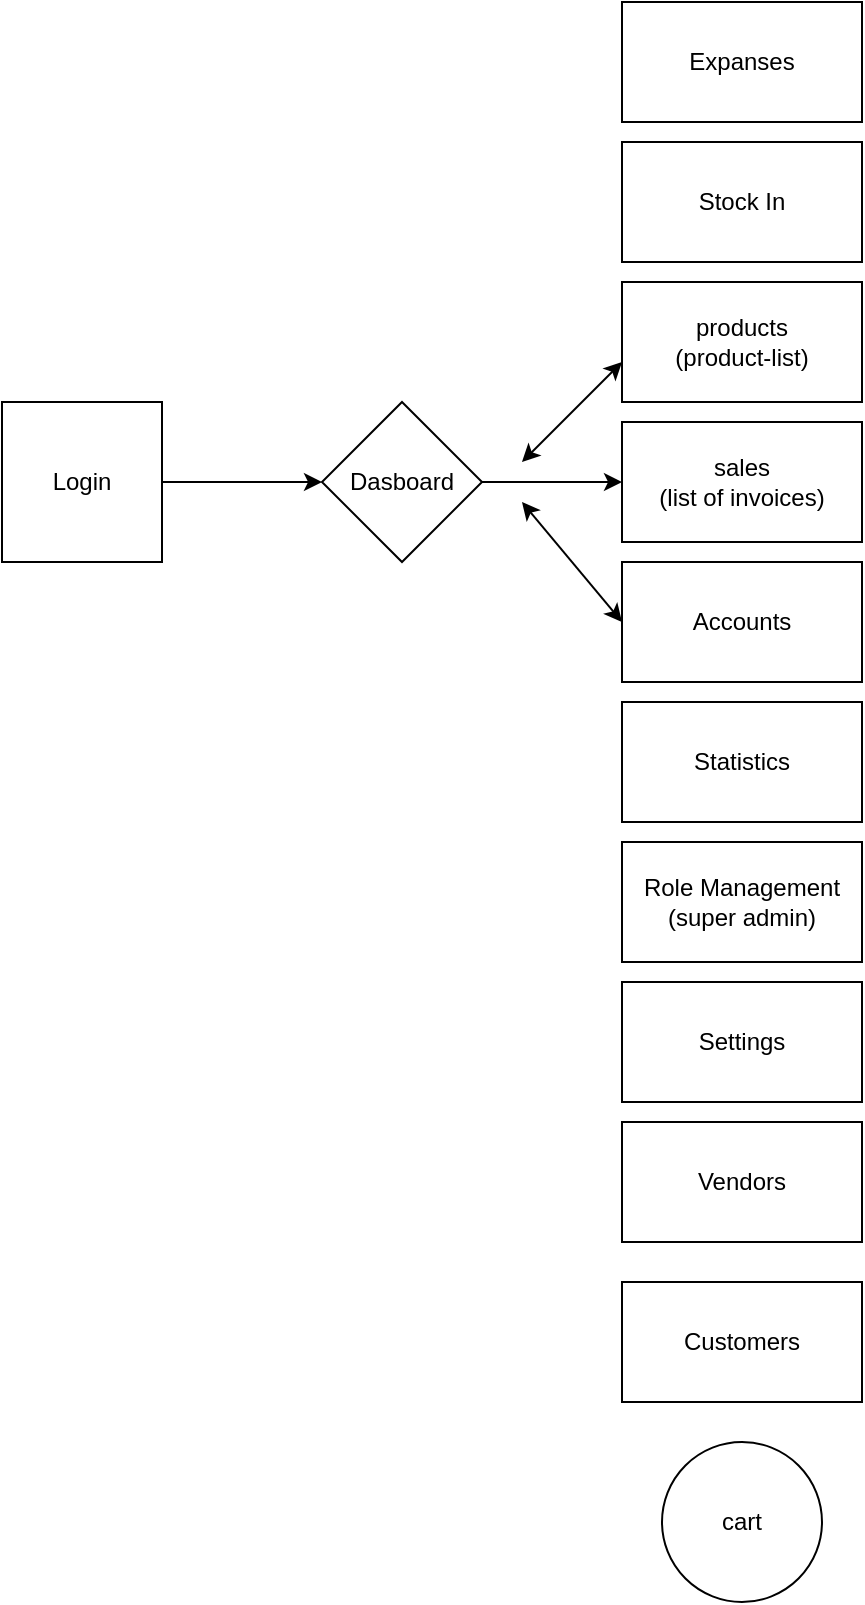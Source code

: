 <mxfile version="21.1.1" type="github">
  <diagram name="Page-1" id="zHi1wu4z1luUNuKQlYM-">
    <mxGraphModel dx="1134" dy="660" grid="1" gridSize="10" guides="1" tooltips="1" connect="1" arrows="1" fold="1" page="1" pageScale="1" pageWidth="850" pageHeight="1100" math="0" shadow="0">
      <root>
        <mxCell id="0" />
        <mxCell id="1" parent="0" />
        <mxCell id="5NLOcroXi70QPIZzgyUj-3" value="" style="edgeStyle=orthogonalEdgeStyle;rounded=0;orthogonalLoop=1;jettySize=auto;html=1;" edge="1" parent="1" source="5NLOcroXi70QPIZzgyUj-1" target="5NLOcroXi70QPIZzgyUj-2">
          <mxGeometry relative="1" as="geometry" />
        </mxCell>
        <mxCell id="5NLOcroXi70QPIZzgyUj-1" value="Login" style="whiteSpace=wrap;html=1;aspect=fixed;" vertex="1" parent="1">
          <mxGeometry x="100" y="240" width="80" height="80" as="geometry" />
        </mxCell>
        <mxCell id="5NLOcroXi70QPIZzgyUj-5" value="" style="edgeStyle=orthogonalEdgeStyle;rounded=0;orthogonalLoop=1;jettySize=auto;html=1;" edge="1" parent="1" source="5NLOcroXi70QPIZzgyUj-2" target="5NLOcroXi70QPIZzgyUj-4">
          <mxGeometry relative="1" as="geometry" />
        </mxCell>
        <mxCell id="5NLOcroXi70QPIZzgyUj-2" value="Dasboard" style="rhombus;whiteSpace=wrap;html=1;" vertex="1" parent="1">
          <mxGeometry x="260" y="240" width="80" height="80" as="geometry" />
        </mxCell>
        <mxCell id="5NLOcroXi70QPIZzgyUj-4" value="sales&lt;br&gt;(list of invoices)" style="whiteSpace=wrap;html=1;" vertex="1" parent="1">
          <mxGeometry x="410" y="250" width="120" height="60" as="geometry" />
        </mxCell>
        <mxCell id="5NLOcroXi70QPIZzgyUj-6" value="" style="endArrow=classic;startArrow=classic;html=1;rounded=0;" edge="1" parent="1">
          <mxGeometry width="50" height="50" relative="1" as="geometry">
            <mxPoint x="360" y="270" as="sourcePoint" />
            <mxPoint x="410" y="220" as="targetPoint" />
          </mxGeometry>
        </mxCell>
        <mxCell id="5NLOcroXi70QPIZzgyUj-7" value="products&lt;br&gt;(product-list)" style="rounded=0;whiteSpace=wrap;html=1;" vertex="1" parent="1">
          <mxGeometry x="410" y="180" width="120" height="60" as="geometry" />
        </mxCell>
        <mxCell id="5NLOcroXi70QPIZzgyUj-8" value="" style="endArrow=classic;startArrow=classic;html=1;rounded=0;entryX=0;entryY=0.5;entryDx=0;entryDy=0;" edge="1" parent="1" target="5NLOcroXi70QPIZzgyUj-9">
          <mxGeometry width="50" height="50" relative="1" as="geometry">
            <mxPoint x="360" y="290" as="sourcePoint" />
            <mxPoint x="400" y="360" as="targetPoint" />
            <Array as="points" />
          </mxGeometry>
        </mxCell>
        <mxCell id="5NLOcroXi70QPIZzgyUj-9" value="Accounts" style="rounded=0;whiteSpace=wrap;html=1;" vertex="1" parent="1">
          <mxGeometry x="410" y="320" width="120" height="60" as="geometry" />
        </mxCell>
        <mxCell id="5NLOcroXi70QPIZzgyUj-10" value="Statistics" style="rounded=0;whiteSpace=wrap;html=1;" vertex="1" parent="1">
          <mxGeometry x="410" y="390" width="120" height="60" as="geometry" />
        </mxCell>
        <mxCell id="5NLOcroXi70QPIZzgyUj-11" value="Role Management&lt;br&gt;(super admin)" style="rounded=0;whiteSpace=wrap;html=1;" vertex="1" parent="1">
          <mxGeometry x="410" y="460" width="120" height="60" as="geometry" />
        </mxCell>
        <mxCell id="5NLOcroXi70QPIZzgyUj-12" value="Settings" style="rounded=0;whiteSpace=wrap;html=1;" vertex="1" parent="1">
          <mxGeometry x="410" y="530" width="120" height="60" as="geometry" />
        </mxCell>
        <mxCell id="5NLOcroXi70QPIZzgyUj-13" value="Stock In" style="rounded=0;whiteSpace=wrap;html=1;" vertex="1" parent="1">
          <mxGeometry x="410" y="110" width="120" height="60" as="geometry" />
        </mxCell>
        <mxCell id="5NLOcroXi70QPIZzgyUj-14" value="Vendors" style="rounded=0;whiteSpace=wrap;html=1;" vertex="1" parent="1">
          <mxGeometry x="410" y="600" width="120" height="60" as="geometry" />
        </mxCell>
        <mxCell id="5NLOcroXi70QPIZzgyUj-15" value="Customers" style="rounded=0;whiteSpace=wrap;html=1;" vertex="1" parent="1">
          <mxGeometry x="410" y="680" width="120" height="60" as="geometry" />
        </mxCell>
        <mxCell id="5NLOcroXi70QPIZzgyUj-16" value="cart" style="ellipse;whiteSpace=wrap;html=1;aspect=fixed;" vertex="1" parent="1">
          <mxGeometry x="430" y="760" width="80" height="80" as="geometry" />
        </mxCell>
        <mxCell id="5NLOcroXi70QPIZzgyUj-17" value="Expanses" style="rounded=0;whiteSpace=wrap;html=1;" vertex="1" parent="1">
          <mxGeometry x="410" y="40" width="120" height="60" as="geometry" />
        </mxCell>
      </root>
    </mxGraphModel>
  </diagram>
</mxfile>
